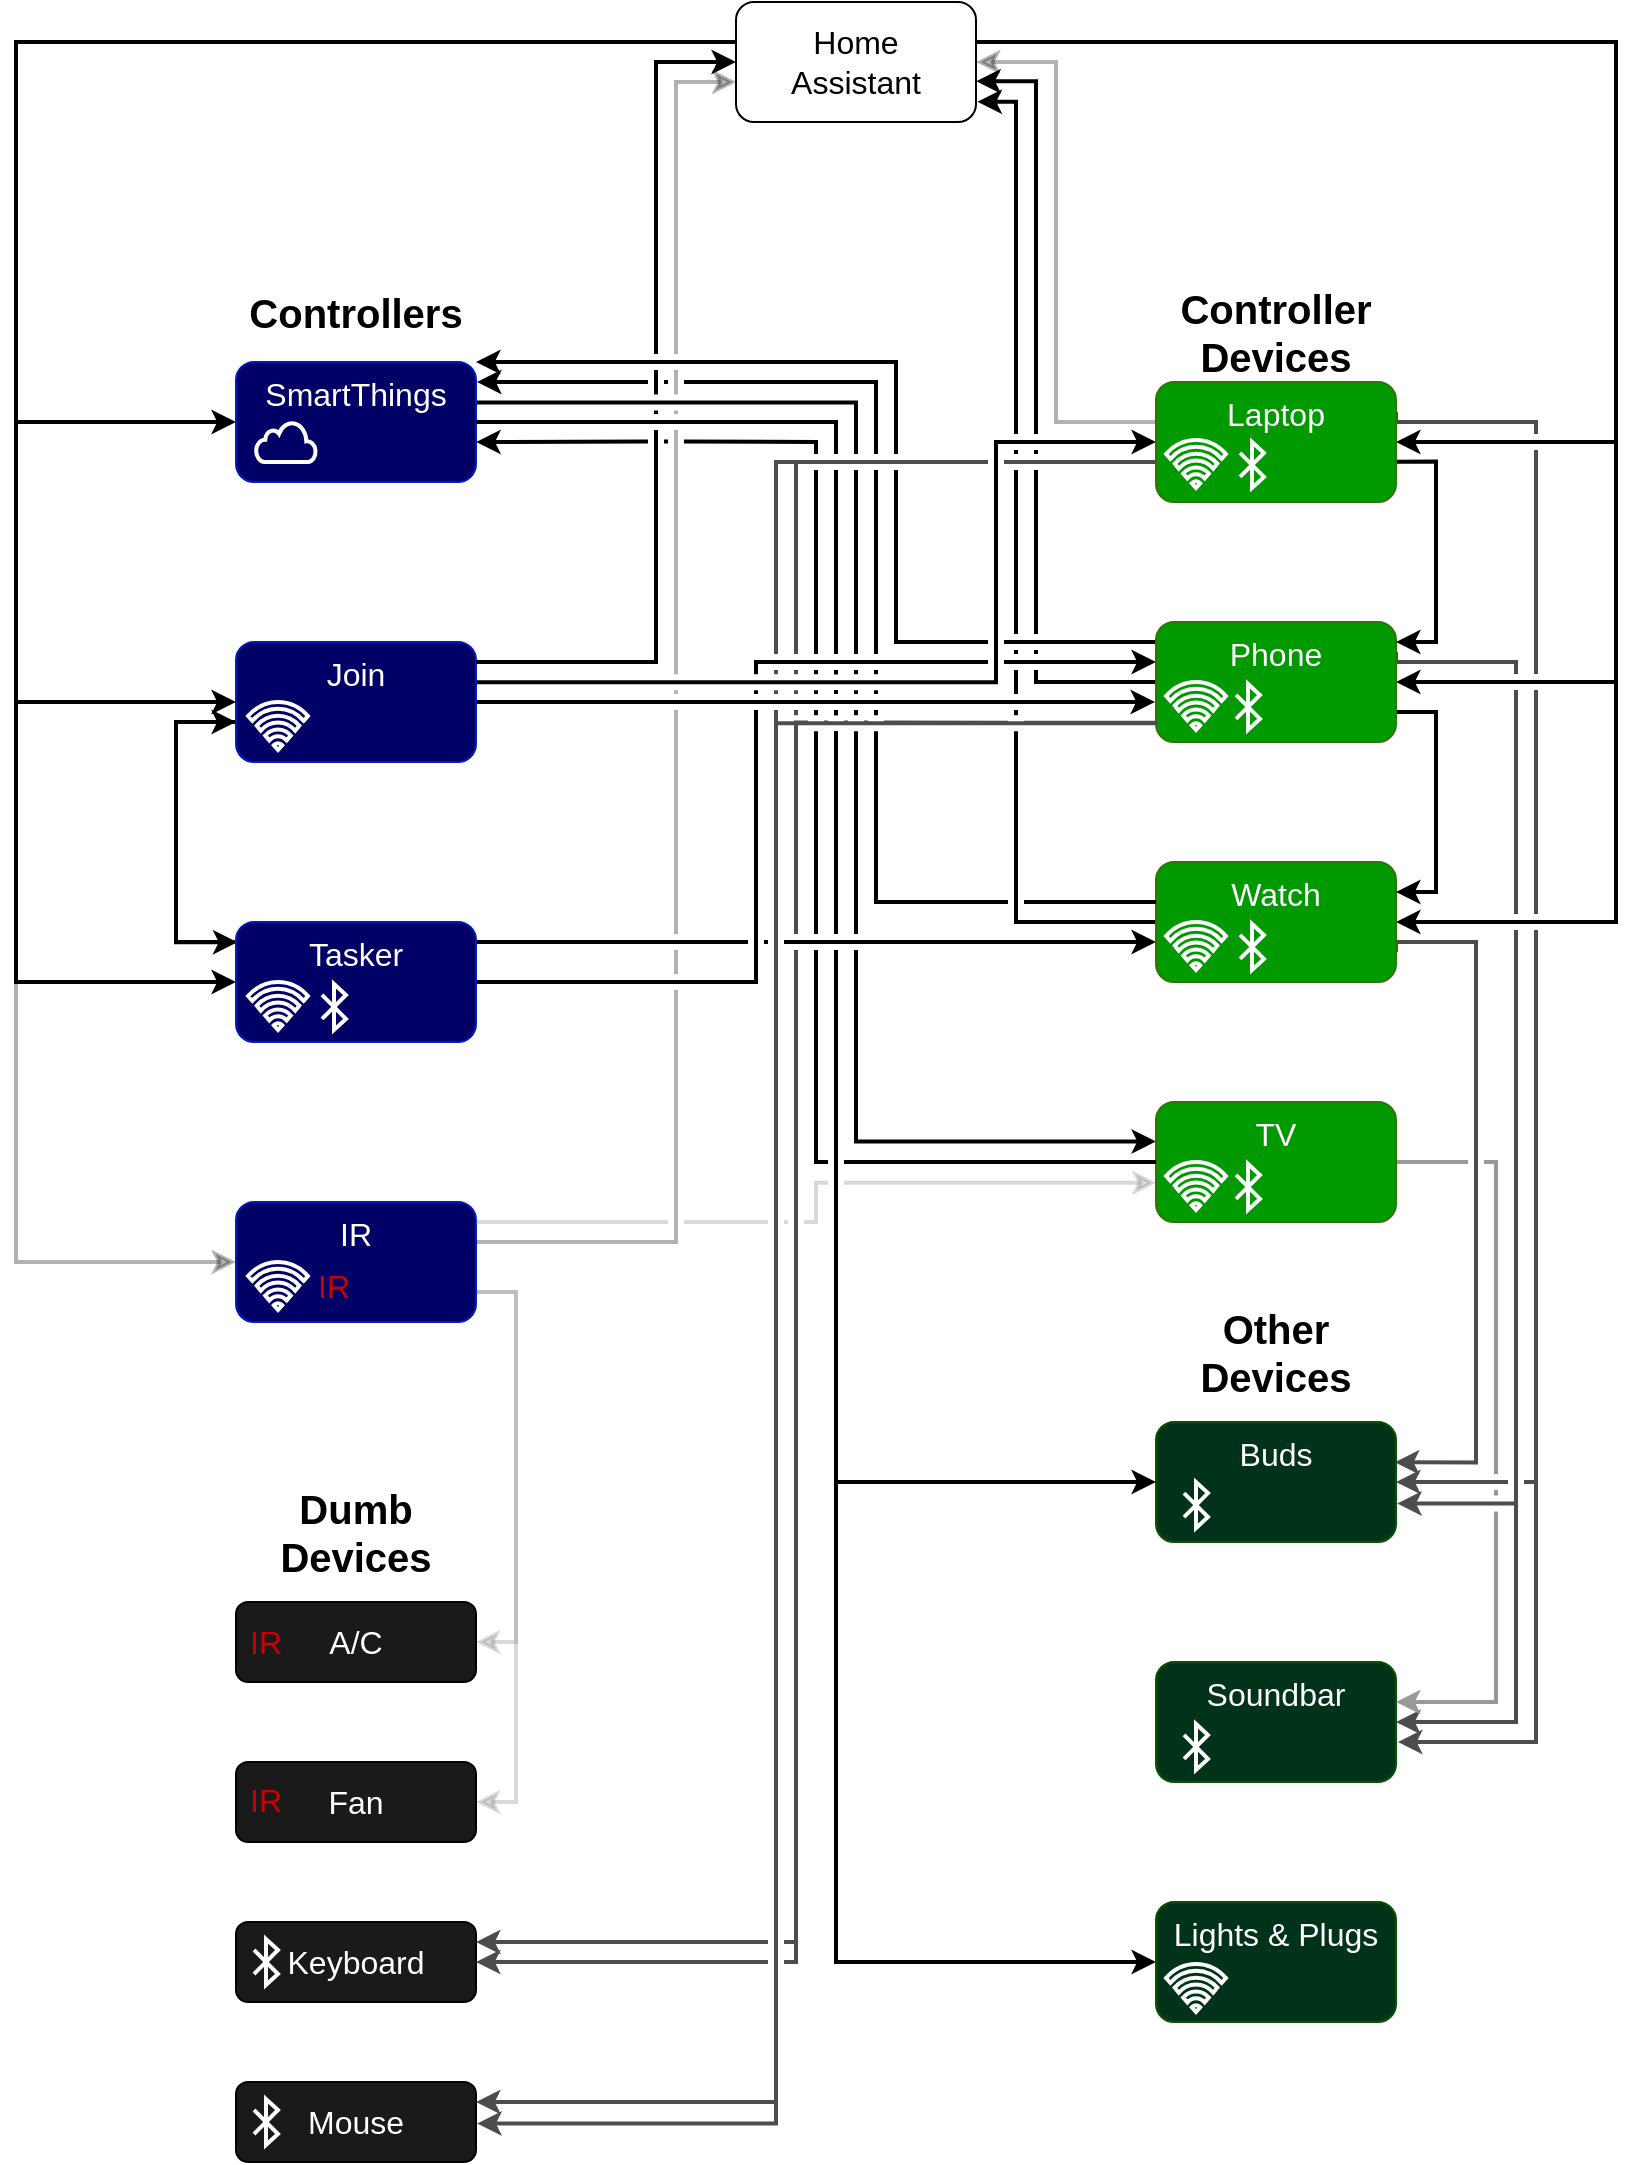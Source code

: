 <mxfile version="21.5.0" type="github">
  <diagram name="Page-1" id="fEGx-Ri0PqNCiq2WfJy5">
    <mxGraphModel dx="1994" dy="1071" grid="1" gridSize="10" guides="1" tooltips="1" connect="1" arrows="1" fold="1" page="1" pageScale="1" pageWidth="850" pageHeight="1100" math="0" shadow="0">
      <root>
        <mxCell id="0" />
        <mxCell id="1" parent="0" />
        <mxCell id="RfhdUQPL6JpXIDnolCRE-54" style="edgeStyle=orthogonalEdgeStyle;shape=connector;rounded=0;jumpStyle=gap;orthogonalLoop=1;jettySize=auto;html=1;exitX=0.007;exitY=0.844;exitDx=0;exitDy=0;entryX=1;entryY=0.25;entryDx=0;entryDy=0;labelBackgroundColor=default;fontFamily=Helvetica;fontSize=11;fontColor=default;endArrow=classic;jumpSize=10;exitPerimeter=0;strokeWidth=2;strokeColor=#4D4D4D;" parent="1" source="KWsWyQxtymJVeOGBYL6s-16" target="RfhdUQPL6JpXIDnolCRE-38" edge="1">
          <mxGeometry relative="1" as="geometry">
            <mxPoint x="610" y="360" as="sourcePoint" />
            <mxPoint x="270" y="1060" as="targetPoint" />
            <Array as="points">
              <mxPoint x="410" y="371" />
              <mxPoint x="410" y="1060" />
            </Array>
          </mxGeometry>
        </mxCell>
        <mxCell id="RfhdUQPL6JpXIDnolCRE-24" style="edgeStyle=orthogonalEdgeStyle;rounded=0;orthogonalLoop=1;jettySize=auto;html=1;entryX=-0.004;entryY=0.666;entryDx=0;entryDy=0;jumpStyle=gap;fillColor=#1ba1e2;strokeColor=#000000;entryPerimeter=0;strokeWidth=2;" parent="1" source="KWsWyQxtymJVeOGBYL6s-7" target="KWsWyQxtymJVeOGBYL6s-16" edge="1">
          <mxGeometry relative="1" as="geometry">
            <Array as="points" />
          </mxGeometry>
        </mxCell>
        <mxCell id="RfhdUQPL6JpXIDnolCRE-19" style="edgeStyle=orthogonalEdgeStyle;rounded=0;orthogonalLoop=1;jettySize=auto;html=1;entryX=0;entryY=0.5;entryDx=0;entryDy=0;jumpStyle=gap;exitX=1;exitY=0.335;exitDx=0;exitDy=0;exitPerimeter=0;fillColor=#1ba1e2;strokeColor=#000000;strokeWidth=2;" parent="1" source="KWsWyQxtymJVeOGBYL6s-7" target="KWsWyQxtymJVeOGBYL6s-17" edge="1">
          <mxGeometry relative="1" as="geometry">
            <mxPoint x="260" y="370" as="sourcePoint" />
            <mxPoint x="600.0" y="260" as="targetPoint" />
            <Array as="points">
              <mxPoint x="520" y="350" />
              <mxPoint x="520" y="230" />
            </Array>
          </mxGeometry>
        </mxCell>
        <mxCell id="RfhdUQPL6JpXIDnolCRE-28" style="edgeStyle=orthogonalEdgeStyle;shape=connector;rounded=0;jumpStyle=gap;orthogonalLoop=1;jettySize=auto;html=1;labelBackgroundColor=default;fontFamily=Helvetica;fontSize=11;fontColor=default;endArrow=classic;strokeWidth=2;fillColor=#1ba1e2;strokeColor=#000000;" parent="1" source="KWsWyQxtymJVeOGBYL6s-12" target="KWsWyQxtymJVeOGBYL6s-16" edge="1">
          <mxGeometry relative="1" as="geometry">
            <Array as="points">
              <mxPoint x="400" y="500" />
              <mxPoint x="400" y="340" />
            </Array>
          </mxGeometry>
        </mxCell>
        <mxCell id="RfhdUQPL6JpXIDnolCRE-51" style="edgeStyle=orthogonalEdgeStyle;shape=connector;rounded=0;jumpStyle=gap;orthogonalLoop=1;jettySize=auto;html=1;exitX=0.005;exitY=0.667;exitDx=0;exitDy=0;labelBackgroundColor=default;fontFamily=Helvetica;fontSize=11;fontColor=default;endArrow=classic;entryX=1.005;entryY=0.519;entryDx=0;entryDy=0;entryPerimeter=0;strokeWidth=2;exitPerimeter=0;strokeColor=#4D4D4D;" parent="1" source="KWsWyQxtymJVeOGBYL6s-17" target="RfhdUQPL6JpXIDnolCRE-38" edge="1">
          <mxGeometry relative="1" as="geometry">
            <mxPoint x="260" y="1080" as="targetPoint" />
            <Array as="points">
              <mxPoint x="410" y="240" />
              <mxPoint x="410" y="1071" />
            </Array>
          </mxGeometry>
        </mxCell>
        <mxCell id="RfhdUQPL6JpXIDnolCRE-29" style="edgeStyle=orthogonalEdgeStyle;shape=connector;rounded=0;jumpStyle=gap;orthogonalLoop=1;jettySize=auto;html=1;labelBackgroundColor=default;strokeColor=#000000;fontFamily=Helvetica;fontSize=11;fontColor=default;endArrow=classic;fillColor=#1ba1e2;strokeWidth=2;" parent="1" source="KWsWyQxtymJVeOGBYL6s-12" target="KWsWyQxtymJVeOGBYL6s-15" edge="1">
          <mxGeometry relative="1" as="geometry">
            <Array as="points">
              <mxPoint x="570" y="480" />
              <mxPoint x="570" y="480" />
            </Array>
          </mxGeometry>
        </mxCell>
        <mxCell id="RfhdUQPL6JpXIDnolCRE-45" style="edgeStyle=orthogonalEdgeStyle;shape=connector;rounded=0;jumpStyle=gap;orthogonalLoop=1;jettySize=auto;html=1;exitX=-0.001;exitY=0.166;exitDx=0;exitDy=0;entryX=1;entryY=0;entryDx=0;entryDy=0;labelBackgroundColor=default;strokeColor=#000000;fontFamily=Helvetica;fontSize=11;fontColor=default;endArrow=classic;fillColor=#1ba1e2;exitPerimeter=0;strokeWidth=2;" parent="1" source="KWsWyQxtymJVeOGBYL6s-16" target="KWsWyQxtymJVeOGBYL6s-9" edge="1">
          <mxGeometry relative="1" as="geometry">
            <Array as="points">
              <mxPoint x="470" y="330" />
              <mxPoint x="470" y="190" />
            </Array>
          </mxGeometry>
        </mxCell>
        <mxCell id="RfhdUQPL6JpXIDnolCRE-4" style="edgeStyle=orthogonalEdgeStyle;rounded=0;orthogonalLoop=1;jettySize=auto;html=1;entryX=0;entryY=0.329;entryDx=0;entryDy=0;jumpStyle=gap;exitX=1.002;exitY=0.338;exitDx=0;exitDy=0;exitPerimeter=0;fillColor=#1ba1e2;strokeColor=#000000;strokeWidth=2;entryPerimeter=0;" parent="1" source="KWsWyQxtymJVeOGBYL6s-9" target="KWsWyQxtymJVeOGBYL6s-19" edge="1">
          <mxGeometry relative="1" as="geometry">
            <mxPoint x="260.0" y="230" as="sourcePoint" />
            <mxPoint x="597.84" y="600.72" as="targetPoint" />
            <Array as="points">
              <mxPoint x="450" y="210" />
              <mxPoint x="450" y="580" />
            </Array>
          </mxGeometry>
        </mxCell>
        <mxCell id="RfhdUQPL6JpXIDnolCRE-15" style="edgeStyle=orthogonalEdgeStyle;rounded=0;orthogonalLoop=1;jettySize=auto;html=1;jumpStyle=gap;snapToPoint=0;arcSize=20;exitX=0.003;exitY=0.666;exitDx=0;exitDy=0;exitPerimeter=0;entryX=0.006;entryY=0.168;entryDx=0;entryDy=0;entryPerimeter=0;fillColor=#1ba1e2;strokeColor=#000000;strokeWidth=2;" parent="1" source="KWsWyQxtymJVeOGBYL6s-7" target="KWsWyQxtymJVeOGBYL6s-12" edge="1">
          <mxGeometry relative="1" as="geometry">
            <mxPoint x="260" y="370" as="sourcePoint" />
            <mxPoint x="140" y="481" as="targetPoint" />
            <Array as="points">
              <mxPoint x="110" y="370" />
              <mxPoint x="110" y="480" />
            </Array>
          </mxGeometry>
        </mxCell>
        <mxCell id="KWsWyQxtymJVeOGBYL6s-7" value="Join" style="rounded=1;whiteSpace=wrap;html=1;fontSize=16;fontStyle=0;fillColor=#000066;fontColor=#ffffff;strokeColor=#001DBC;verticalAlign=top;" parent="1" vertex="1">
          <mxGeometry x="140" y="330" width="120" height="60" as="geometry" />
        </mxCell>
        <mxCell id="RfhdUQPL6JpXIDnolCRE-8" style="edgeStyle=orthogonalEdgeStyle;rounded=0;orthogonalLoop=1;jettySize=auto;html=1;entryX=0;entryY=0.5;entryDx=0;entryDy=0;jumpStyle=gap;fillColor=#1ba1e2;strokeColor=#000000;strokeWidth=2;" parent="1" source="KWsWyQxtymJVeOGBYL6s-8" target="KWsWyQxtymJVeOGBYL6s-9" edge="1">
          <mxGeometry relative="1" as="geometry">
            <Array as="points">
              <mxPoint x="30" y="30" />
              <mxPoint x="30" y="220" />
            </Array>
          </mxGeometry>
        </mxCell>
        <mxCell id="RfhdUQPL6JpXIDnolCRE-9" style="edgeStyle=orthogonalEdgeStyle;rounded=0;orthogonalLoop=1;jettySize=auto;html=1;entryX=0;entryY=0.5;entryDx=0;entryDy=0;jumpStyle=gap;fillColor=#1ba1e2;strokeColor=#000000;strokeWidth=2;" parent="1" source="KWsWyQxtymJVeOGBYL6s-8" target="KWsWyQxtymJVeOGBYL6s-7" edge="1">
          <mxGeometry relative="1" as="geometry">
            <Array as="points">
              <mxPoint x="30" y="30" />
              <mxPoint x="30" y="360" />
            </Array>
          </mxGeometry>
        </mxCell>
        <mxCell id="RfhdUQPL6JpXIDnolCRE-11" style="edgeStyle=orthogonalEdgeStyle;rounded=0;orthogonalLoop=1;jettySize=auto;html=1;entryX=1;entryY=0.5;entryDx=0;entryDy=0;jumpStyle=gap;fillColor=#1ba1e2;strokeColor=#000000;strokeWidth=2;" parent="1" source="KWsWyQxtymJVeOGBYL6s-8" target="KWsWyQxtymJVeOGBYL6s-17" edge="1">
          <mxGeometry relative="1" as="geometry">
            <Array as="points">
              <mxPoint x="830" y="30" />
              <mxPoint x="830" y="230" />
            </Array>
          </mxGeometry>
        </mxCell>
        <mxCell id="RfhdUQPL6JpXIDnolCRE-12" style="edgeStyle=orthogonalEdgeStyle;rounded=0;orthogonalLoop=1;jettySize=auto;html=1;entryX=1;entryY=0.5;entryDx=0;entryDy=0;jumpStyle=gap;fillColor=#1ba1e2;strokeColor=#000000;strokeWidth=2;" parent="1" source="KWsWyQxtymJVeOGBYL6s-8" target="KWsWyQxtymJVeOGBYL6s-16" edge="1">
          <mxGeometry relative="1" as="geometry">
            <Array as="points">
              <mxPoint x="830" y="30" />
              <mxPoint x="830" y="350" />
            </Array>
          </mxGeometry>
        </mxCell>
        <mxCell id="RfhdUQPL6JpXIDnolCRE-13" style="edgeStyle=orthogonalEdgeStyle;rounded=0;orthogonalLoop=1;jettySize=auto;html=1;entryX=1;entryY=0.5;entryDx=0;entryDy=0;jumpStyle=gap;fillColor=#1ba1e2;strokeColor=#000000;strokeWidth=2;" parent="1" target="KWsWyQxtymJVeOGBYL6s-15" edge="1">
          <mxGeometry relative="1" as="geometry">
            <mxPoint x="470" y="30.043" as="sourcePoint" />
            <mxPoint x="740" y="380" as="targetPoint" />
            <Array as="points">
              <mxPoint x="830" y="30" />
              <mxPoint x="830" y="470" />
            </Array>
          </mxGeometry>
        </mxCell>
        <mxCell id="RfhdUQPL6JpXIDnolCRE-14" style="edgeStyle=orthogonalEdgeStyle;rounded=0;orthogonalLoop=1;jettySize=auto;html=1;entryX=0;entryY=0.5;entryDx=0;entryDy=0;jumpStyle=gap;fillColor=#1ba1e2;strokeColor=#000000;strokeWidth=2;" parent="1" source="KWsWyQxtymJVeOGBYL6s-8" target="KWsWyQxtymJVeOGBYL6s-12" edge="1">
          <mxGeometry relative="1" as="geometry">
            <Array as="points">
              <mxPoint x="30" y="30" />
              <mxPoint x="30" y="500" />
            </Array>
          </mxGeometry>
        </mxCell>
        <mxCell id="RfhdUQPL6JpXIDnolCRE-31" style="edgeStyle=orthogonalEdgeStyle;shape=connector;rounded=0;jumpStyle=gap;orthogonalLoop=1;jettySize=auto;html=1;entryX=0;entryY=0.5;entryDx=0;entryDy=0;labelBackgroundColor=default;strokeColor=#000000;fontFamily=Helvetica;fontSize=11;fontColor=default;endArrow=classic;opacity=30;fillColor=#1ba1e2;strokeWidth=2;" parent="1" source="KWsWyQxtymJVeOGBYL6s-8" target="KWsWyQxtymJVeOGBYL6s-11" edge="1">
          <mxGeometry relative="1" as="geometry">
            <Array as="points">
              <mxPoint x="30" y="30" />
              <mxPoint x="30" y="640" />
            </Array>
          </mxGeometry>
        </mxCell>
        <mxCell id="KWsWyQxtymJVeOGBYL6s-8" value="Home&lt;br&gt;Assistant" style="rounded=1;whiteSpace=wrap;html=1;fontSize=16;fontStyle=0;" parent="1" vertex="1">
          <mxGeometry x="390" y="10" width="120" height="60" as="geometry" />
        </mxCell>
        <mxCell id="RfhdUQPL6JpXIDnolCRE-3" style="edgeStyle=orthogonalEdgeStyle;rounded=0;orthogonalLoop=1;jettySize=auto;html=1;entryX=0;entryY=0.5;entryDx=0;entryDy=0;jumpStyle=gap;fillColor=#1ba1e2;strokeColor=#000000;strokeWidth=2;" parent="1" source="KWsWyQxtymJVeOGBYL6s-9" target="KWsWyQxtymJVeOGBYL6s-21" edge="1">
          <mxGeometry relative="1" as="geometry">
            <Array as="points">
              <mxPoint x="440" y="220" />
              <mxPoint x="440" y="990" />
            </Array>
          </mxGeometry>
        </mxCell>
        <mxCell id="KWsWyQxtymJVeOGBYL6s-9" value="SmartThings" style="rounded=1;whiteSpace=wrap;html=1;fontSize=16;fontStyle=0;fillColor=#000066;fontColor=#ffffff;strokeColor=#001DBC;verticalAlign=top;" parent="1" vertex="1">
          <mxGeometry x="140" y="190" width="120" height="60" as="geometry" />
        </mxCell>
        <mxCell id="RfhdUQPL6JpXIDnolCRE-41" style="edgeStyle=orthogonalEdgeStyle;shape=connector;rounded=0;jumpStyle=gap;orthogonalLoop=1;jettySize=auto;html=1;exitX=1;exitY=0.75;exitDx=0;exitDy=0;entryX=1;entryY=0.5;entryDx=0;entryDy=0;labelBackgroundColor=default;strokeColor=#808080;fontFamily=Helvetica;fontSize=11;fontColor=default;endArrow=classic;opacity=30;fillColor=#a20025;strokeWidth=2;" parent="1" source="KWsWyQxtymJVeOGBYL6s-11" target="RfhdUQPL6JpXIDnolCRE-34" edge="1">
          <mxGeometry relative="1" as="geometry" />
        </mxCell>
        <mxCell id="ssOdePFRnL7trXgACDa_-28" style="edgeStyle=orthogonalEdgeStyle;rounded=0;orthogonalLoop=1;jettySize=auto;html=1;exitX=1;exitY=0.75;exitDx=0;exitDy=0;entryX=1;entryY=0.5;entryDx=0;entryDy=0;fillColor=#a20025;strokeColor=#808080;opacity=30;strokeWidth=2;" edge="1" parent="1" source="KWsWyQxtymJVeOGBYL6s-11" target="RfhdUQPL6JpXIDnolCRE-35">
          <mxGeometry relative="1" as="geometry">
            <Array as="points">
              <mxPoint x="280" y="655" />
              <mxPoint x="280" y="910" />
            </Array>
          </mxGeometry>
        </mxCell>
        <mxCell id="KWsWyQxtymJVeOGBYL6s-11" value="IR" style="rounded=1;whiteSpace=wrap;html=1;fontSize=16;fontStyle=0;fillColor=#000066;fontColor=#ffffff;strokeColor=#001DBC;verticalAlign=top;" parent="1" vertex="1">
          <mxGeometry x="140" y="610" width="120" height="60" as="geometry" />
        </mxCell>
        <mxCell id="RfhdUQPL6JpXIDnolCRE-30" style="edgeStyle=orthogonalEdgeStyle;shape=connector;rounded=0;jumpStyle=gap;orthogonalLoop=1;jettySize=auto;html=1;labelBackgroundColor=default;strokeColor=#000000;fontFamily=Helvetica;fontSize=11;fontColor=default;endArrow=classic;exitX=-0.006;exitY=0.166;exitDx=0;exitDy=0;exitPerimeter=0;fillColor=#1ba1e2;strokeWidth=2;" parent="1" source="KWsWyQxtymJVeOGBYL6s-12" target="KWsWyQxtymJVeOGBYL6s-7" edge="1">
          <mxGeometry relative="1" as="geometry">
            <Array as="points">
              <mxPoint x="110" y="480" />
              <mxPoint x="110" y="370" />
            </Array>
          </mxGeometry>
        </mxCell>
        <mxCell id="KWsWyQxtymJVeOGBYL6s-12" value="Tasker" style="rounded=1;whiteSpace=wrap;html=1;fontSize=16;fontStyle=0;fillColor=#000066;fontColor=#ffffff;strokeColor=#001DBC;verticalAlign=top;" parent="1" vertex="1">
          <mxGeometry x="140" y="470" width="120" height="60" as="geometry" />
        </mxCell>
        <mxCell id="KWsWyQxtymJVeOGBYL6s-14" value="Controllers" style="text;html=1;strokeColor=none;fillColor=none;align=center;verticalAlign=middle;whiteSpace=wrap;rounded=0;fontStyle=1;fontSize=20;" parent="1" vertex="1">
          <mxGeometry x="170" y="150" width="60" height="30" as="geometry" />
        </mxCell>
        <mxCell id="RfhdUQPL6JpXIDnolCRE-20" style="edgeStyle=orthogonalEdgeStyle;rounded=0;orthogonalLoop=1;jettySize=auto;html=1;jumpStyle=gap;entryX=1.006;entryY=0.831;entryDx=0;entryDy=0;entryPerimeter=0;fillColor=#1ba1e2;strokeColor=#000000;strokeWidth=2;" parent="1" source="KWsWyQxtymJVeOGBYL6s-15" target="KWsWyQxtymJVeOGBYL6s-8" edge="1">
          <mxGeometry relative="1" as="geometry">
            <mxPoint x="520" y="60" as="targetPoint" />
            <Array as="points">
              <mxPoint x="530" y="470" />
              <mxPoint x="530" y="60" />
            </Array>
          </mxGeometry>
        </mxCell>
        <mxCell id="RfhdUQPL6JpXIDnolCRE-55" style="edgeStyle=orthogonalEdgeStyle;shape=connector;rounded=0;jumpStyle=gap;orthogonalLoop=1;jettySize=auto;html=1;exitX=1;exitY=0.75;exitDx=0;exitDy=0;labelBackgroundColor=default;fontFamily=Helvetica;fontSize=11;fontColor=default;endArrow=classic;entryX=0.995;entryY=0.336;entryDx=0;entryDy=0;entryPerimeter=0;strokeWidth=2;strokeColor=#4D4D4D;" parent="1" source="KWsWyQxtymJVeOGBYL6s-15" target="KWsWyQxtymJVeOGBYL6s-20" edge="1">
          <mxGeometry relative="1" as="geometry">
            <mxPoint x="730" y="730" as="targetPoint" />
            <Array as="points">
              <mxPoint x="720" y="480" />
              <mxPoint x="760" y="480" />
              <mxPoint x="760" y="740" />
            </Array>
          </mxGeometry>
        </mxCell>
        <mxCell id="KWsWyQxtymJVeOGBYL6s-15" value="Watch" style="rounded=1;whiteSpace=wrap;html=1;fontSize=16;fontStyle=0;fillColor=#009900;fontColor=#ffffff;strokeColor=#2D7600;align=center;verticalAlign=top;" parent="1" vertex="1">
          <mxGeometry x="600" y="440" width="120" height="60" as="geometry" />
        </mxCell>
        <mxCell id="RfhdUQPL6JpXIDnolCRE-22" style="edgeStyle=orthogonalEdgeStyle;rounded=0;orthogonalLoop=1;jettySize=auto;html=1;entryX=1.001;entryY=0.66;entryDx=0;entryDy=0;entryPerimeter=0;jumpStyle=gap;fillColor=#1ba1e2;strokeColor=#000000;strokeWidth=2;" parent="1" source="KWsWyQxtymJVeOGBYL6s-16" target="KWsWyQxtymJVeOGBYL6s-8" edge="1">
          <mxGeometry relative="1" as="geometry">
            <mxPoint x="420" y="80" as="targetPoint" />
            <Array as="points">
              <mxPoint x="540" y="350" />
              <mxPoint x="540" y="50" />
            </Array>
          </mxGeometry>
        </mxCell>
        <mxCell id="RfhdUQPL6JpXIDnolCRE-44" style="edgeStyle=orthogonalEdgeStyle;shape=connector;rounded=0;jumpStyle=gap;orthogonalLoop=1;jettySize=auto;html=1;exitX=1;exitY=0.75;exitDx=0;exitDy=0;entryX=1;entryY=0.25;entryDx=0;entryDy=0;labelBackgroundColor=default;strokeColor=#000000;fontFamily=Helvetica;fontSize=11;fontColor=default;endArrow=classic;fillColor=#1ba1e2;strokeWidth=2;" parent="1" source="KWsWyQxtymJVeOGBYL6s-16" target="KWsWyQxtymJVeOGBYL6s-15" edge="1">
          <mxGeometry relative="1" as="geometry" />
        </mxCell>
        <mxCell id="RfhdUQPL6JpXIDnolCRE-48" style="edgeStyle=orthogonalEdgeStyle;shape=connector;rounded=0;jumpStyle=gap;orthogonalLoop=1;jettySize=auto;html=1;exitX=1;exitY=0.25;exitDx=0;exitDy=0;entryX=1.005;entryY=0.679;entryDx=0;entryDy=0;labelBackgroundColor=default;fontFamily=Helvetica;fontSize=11;fontColor=default;endArrow=classic;entryPerimeter=0;strokeWidth=2;strokeColor=#4D4D4D;" parent="1" source="KWsWyQxtymJVeOGBYL6s-16" target="KWsWyQxtymJVeOGBYL6s-20" edge="1">
          <mxGeometry relative="1" as="geometry">
            <Array as="points">
              <mxPoint x="720" y="340" />
              <mxPoint x="780" y="340" />
              <mxPoint x="780" y="761" />
            </Array>
          </mxGeometry>
        </mxCell>
        <mxCell id="RfhdUQPL6JpXIDnolCRE-49" style="edgeStyle=orthogonalEdgeStyle;shape=connector;rounded=0;jumpStyle=gap;orthogonalLoop=1;jettySize=auto;html=1;exitX=1;exitY=0.25;exitDx=0;exitDy=0;entryX=1;entryY=0.5;entryDx=0;entryDy=0;labelBackgroundColor=default;fontFamily=Helvetica;fontSize=11;fontColor=default;endArrow=classic;strokeWidth=2;strokeColor=#4D4D4D;" parent="1" source="KWsWyQxtymJVeOGBYL6s-16" target="KWsWyQxtymJVeOGBYL6s-18" edge="1">
          <mxGeometry relative="1" as="geometry">
            <Array as="points">
              <mxPoint x="780" y="340" />
              <mxPoint x="780" y="870" />
            </Array>
          </mxGeometry>
        </mxCell>
        <mxCell id="KWsWyQxtymJVeOGBYL6s-16" value="Phone" style="rounded=1;whiteSpace=wrap;html=1;fontSize=16;fontStyle=0;fillColor=#009900;fontColor=#ffffff;strokeColor=#2D7600;verticalAlign=top;" parent="1" vertex="1">
          <mxGeometry x="600" y="320" width="120" height="60" as="geometry" />
        </mxCell>
        <mxCell id="RfhdUQPL6JpXIDnolCRE-21" style="edgeStyle=orthogonalEdgeStyle;rounded=0;orthogonalLoop=1;jettySize=auto;html=1;entryX=1;entryY=0.5;entryDx=0;entryDy=0;jumpStyle=gap;opacity=30;fillColor=#1ba1e2;strokeColor=#000000;strokeWidth=2;" parent="1" source="KWsWyQxtymJVeOGBYL6s-17" target="KWsWyQxtymJVeOGBYL6s-8" edge="1">
          <mxGeometry relative="1" as="geometry">
            <Array as="points">
              <mxPoint x="550" y="220" />
              <mxPoint x="550" y="40" />
            </Array>
          </mxGeometry>
        </mxCell>
        <mxCell id="RfhdUQPL6JpXIDnolCRE-43" style="edgeStyle=orthogonalEdgeStyle;shape=connector;rounded=0;jumpStyle=gap;orthogonalLoop=1;jettySize=auto;html=1;exitX=1.002;exitY=0.664;exitDx=0;exitDy=0;labelBackgroundColor=default;strokeColor=#000000;fontFamily=Helvetica;fontSize=11;fontColor=default;endArrow=classic;fillColor=#1ba1e2;strokeWidth=2;exitPerimeter=0;" parent="1" source="KWsWyQxtymJVeOGBYL6s-17" edge="1">
          <mxGeometry relative="1" as="geometry">
            <mxPoint x="720" y="330" as="targetPoint" />
            <Array as="points">
              <mxPoint x="740" y="240" />
              <mxPoint x="740" y="330" />
            </Array>
          </mxGeometry>
        </mxCell>
        <mxCell id="RfhdUQPL6JpXIDnolCRE-46" style="edgeStyle=orthogonalEdgeStyle;shape=connector;rounded=0;jumpStyle=gap;orthogonalLoop=1;jettySize=auto;html=1;exitX=1;exitY=0.25;exitDx=0;exitDy=0;entryX=1;entryY=0.5;entryDx=0;entryDy=0;labelBackgroundColor=default;fontFamily=Helvetica;fontSize=11;fontColor=default;endArrow=classic;strokeWidth=2;strokeColor=#4D4D4D;" parent="1" source="KWsWyQxtymJVeOGBYL6s-17" target="KWsWyQxtymJVeOGBYL6s-20" edge="1">
          <mxGeometry relative="1" as="geometry">
            <Array as="points">
              <mxPoint x="790" y="220" />
              <mxPoint x="790" y="750" />
            </Array>
          </mxGeometry>
        </mxCell>
        <mxCell id="RfhdUQPL6JpXIDnolCRE-47" style="edgeStyle=orthogonalEdgeStyle;shape=connector;rounded=0;jumpStyle=gap;orthogonalLoop=1;jettySize=auto;html=1;exitX=1;exitY=0.25;exitDx=0;exitDy=0;entryX=1.008;entryY=0.666;entryDx=0;entryDy=0;labelBackgroundColor=default;fontFamily=Helvetica;fontSize=11;fontColor=default;endArrow=classic;entryPerimeter=0;strokeWidth=2;strokeColor=#4D4D4D;" parent="1" source="KWsWyQxtymJVeOGBYL6s-17" target="KWsWyQxtymJVeOGBYL6s-18" edge="1">
          <mxGeometry relative="1" as="geometry">
            <Array as="points">
              <mxPoint x="720" y="220" />
              <mxPoint x="790" y="220" />
              <mxPoint x="790" y="880" />
            </Array>
          </mxGeometry>
        </mxCell>
        <mxCell id="KWsWyQxtymJVeOGBYL6s-17" value="Laptop&lt;br&gt;" style="rounded=1;whiteSpace=wrap;html=1;fontSize=16;fontStyle=0;fillColor=#009900;fontColor=#ffffff;strokeColor=#2D7600;verticalAlign=top;" parent="1" vertex="1">
          <mxGeometry x="600" y="200" width="120" height="60" as="geometry" />
        </mxCell>
        <mxCell id="KWsWyQxtymJVeOGBYL6s-18" value="Soundbar" style="rounded=1;whiteSpace=wrap;html=1;fontSize=16;fontStyle=0;fillColor=#00331A;fontColor=#ffffff;strokeColor=#005700;verticalAlign=top;" parent="1" vertex="1">
          <mxGeometry x="600" y="840" width="120" height="60" as="geometry" />
        </mxCell>
        <mxCell id="RfhdUQPL6JpXIDnolCRE-56" style="edgeStyle=orthogonalEdgeStyle;shape=connector;rounded=0;jumpStyle=gap;orthogonalLoop=1;jettySize=auto;html=1;exitX=1;exitY=0.5;exitDx=0;exitDy=0;labelBackgroundColor=default;strokeColor=#999999;fontFamily=Helvetica;fontSize=11;fontColor=default;endArrow=classic;fillColor=#fa6800;strokeWidth=2;" parent="1" source="KWsWyQxtymJVeOGBYL6s-19" edge="1">
          <mxGeometry relative="1" as="geometry">
            <Array as="points">
              <mxPoint x="770" y="590" />
              <mxPoint x="770" y="860" />
              <mxPoint x="720" y="860" />
            </Array>
            <mxPoint x="720" y="860" as="targetPoint" />
          </mxGeometry>
        </mxCell>
        <mxCell id="KWsWyQxtymJVeOGBYL6s-19" value="TV" style="rounded=1;whiteSpace=wrap;html=1;fontSize=16;fontStyle=0;fillColor=#009900;fontColor=#ffffff;strokeColor=#2D7600;verticalAlign=top;" parent="1" vertex="1">
          <mxGeometry x="600" y="560" width="120" height="60" as="geometry" />
        </mxCell>
        <mxCell id="KWsWyQxtymJVeOGBYL6s-20" value="Buds" style="rounded=1;whiteSpace=wrap;html=1;fontSize=16;fontStyle=0;fillColor=#00331A;fontColor=#ffffff;strokeColor=#005700;verticalAlign=top;" parent="1" vertex="1">
          <mxGeometry x="600" y="720" width="120" height="60" as="geometry" />
        </mxCell>
        <mxCell id="KWsWyQxtymJVeOGBYL6s-21" value="Lights &amp;amp; Plugs" style="rounded=1;whiteSpace=wrap;html=1;fontSize=16;fontStyle=0;fillColor=#00331A;fontColor=#ffffff;strokeColor=#005700;verticalAlign=top;" parent="1" vertex="1">
          <mxGeometry x="600" y="960" width="120" height="60" as="geometry" />
        </mxCell>
        <mxCell id="KWsWyQxtymJVeOGBYL6s-22" value="Controller Devices" style="text;html=1;strokeColor=none;fillColor=none;align=center;verticalAlign=middle;whiteSpace=wrap;rounded=0;fontStyle=1;fontSize=20;" parent="1" vertex="1">
          <mxGeometry x="630" y="160" width="60" height="30" as="geometry" />
        </mxCell>
        <mxCell id="KWsWyQxtymJVeOGBYL6s-26" value="Keyboard" style="rounded=1;whiteSpace=wrap;html=1;fontSize=16;fontStyle=0;fillColor=#1A1A1A;fontColor=#FFFFFF;" parent="1" vertex="1">
          <mxGeometry x="140" y="970" width="120" height="40" as="geometry" />
        </mxCell>
        <mxCell id="RfhdUQPL6JpXIDnolCRE-5" value="Other Devices" style="text;html=1;strokeColor=none;fillColor=none;align=center;verticalAlign=middle;whiteSpace=wrap;rounded=0;fontStyle=1;fontSize=20;" parent="1" vertex="1">
          <mxGeometry x="630" y="670" width="60" height="30" as="geometry" />
        </mxCell>
        <mxCell id="RfhdUQPL6JpXIDnolCRE-34" value="A/C" style="rounded=1;whiteSpace=wrap;html=1;fontSize=16;fontStyle=0;fillColor=#1A1A1A;fontColor=#FFFFFF;" parent="1" vertex="1">
          <mxGeometry x="140" y="810" width="120" height="40" as="geometry" />
        </mxCell>
        <mxCell id="RfhdUQPL6JpXIDnolCRE-35" value="Fan" style="rounded=1;whiteSpace=wrap;html=1;fontSize=16;fontStyle=0;fillColor=#1A1A1A;fontColor=#FFFFFF;" parent="1" vertex="1">
          <mxGeometry x="140" y="890" width="120" height="40" as="geometry" />
        </mxCell>
        <mxCell id="RfhdUQPL6JpXIDnolCRE-36" value="Dumb&lt;br&gt;Devices" style="text;html=1;strokeColor=none;fillColor=none;align=center;verticalAlign=middle;whiteSpace=wrap;rounded=0;fontStyle=1;fontSize=20;" parent="1" vertex="1">
          <mxGeometry x="170" y="760" width="60" height="30" as="geometry" />
        </mxCell>
        <mxCell id="RfhdUQPL6JpXIDnolCRE-38" value="Mouse" style="rounded=1;whiteSpace=wrap;html=1;fontSize=16;fontStyle=0;fillColor=#1A1A1A;fontColor=#FFFFFF;" parent="1" vertex="1">
          <mxGeometry x="140" y="1050" width="120" height="40" as="geometry" />
        </mxCell>
        <mxCell id="RfhdUQPL6JpXIDnolCRE-18" style="edgeStyle=orthogonalEdgeStyle;rounded=0;orthogonalLoop=1;jettySize=auto;html=1;jumpStyle=gap;entryX=0.002;entryY=0.667;entryDx=0;entryDy=0;entryPerimeter=0;opacity=30;fillColor=#1ba1e2;strokeColor=#000000;strokeWidth=2;" parent="1" target="KWsWyQxtymJVeOGBYL6s-8" edge="1">
          <mxGeometry relative="1" as="geometry">
            <mxPoint x="260" y="630" as="sourcePoint" />
            <mxPoint x="380" y="50" as="targetPoint" />
            <Array as="points">
              <mxPoint x="260" y="630" />
              <mxPoint x="360" y="630" />
              <mxPoint x="360" y="50" />
            </Array>
          </mxGeometry>
        </mxCell>
        <mxCell id="RfhdUQPL6JpXIDnolCRE-17" style="edgeStyle=orthogonalEdgeStyle;rounded=0;orthogonalLoop=1;jettySize=auto;html=1;entryX=0;entryY=0.5;entryDx=0;entryDy=0;jumpStyle=gap;fillColor=#1ba1e2;strokeColor=#000000;strokeWidth=2;" parent="1" target="KWsWyQxtymJVeOGBYL6s-8" edge="1">
          <mxGeometry relative="1" as="geometry">
            <Array as="points">
              <mxPoint x="260" y="340" />
              <mxPoint x="350" y="340" />
              <mxPoint x="350" y="40" />
            </Array>
            <mxPoint x="260" y="340" as="sourcePoint" />
          </mxGeometry>
        </mxCell>
        <mxCell id="RfhdUQPL6JpXIDnolCRE-26" style="edgeStyle=orthogonalEdgeStyle;shape=connector;rounded=0;jumpStyle=gap;orthogonalLoop=1;jettySize=auto;html=1;entryX=0;entryY=0.5;entryDx=0;entryDy=0;labelBackgroundColor=default;strokeColor=#000000;fontFamily=Helvetica;fontSize=11;fontColor=default;endArrow=classic;fillColor=#1ba1e2;strokeWidth=2;" parent="1" source="KWsWyQxtymJVeOGBYL6s-9" target="KWsWyQxtymJVeOGBYL6s-20" edge="1">
          <mxGeometry relative="1" as="geometry">
            <Array as="points">
              <mxPoint x="440" y="220" />
              <mxPoint x="440" y="750" />
            </Array>
          </mxGeometry>
        </mxCell>
        <mxCell id="RfhdUQPL6JpXIDnolCRE-23" style="edgeStyle=orthogonalEdgeStyle;rounded=0;orthogonalLoop=1;jettySize=auto;html=1;jumpStyle=gap;entryX=1.004;entryY=0.166;entryDx=0;entryDy=0;entryPerimeter=0;fillColor=#1ba1e2;strokeColor=#000000;strokeWidth=2;" parent="1" target="KWsWyQxtymJVeOGBYL6s-9" edge="1">
          <mxGeometry relative="1" as="geometry">
            <mxPoint x="600" y="460" as="sourcePoint" />
            <mxPoint x="270.073" y="200" as="targetPoint" />
            <Array as="points">
              <mxPoint x="460" y="460" />
              <mxPoint x="460" y="200" />
            </Array>
          </mxGeometry>
        </mxCell>
        <mxCell id="RfhdUQPL6JpXIDnolCRE-25" style="edgeStyle=orthogonalEdgeStyle;rounded=0;orthogonalLoop=1;jettySize=auto;html=1;entryX=1.001;entryY=0.658;entryDx=0;entryDy=0;jumpStyle=gap;entryPerimeter=0;fillColor=#1ba1e2;strokeColor=#000000;strokeWidth=2;" parent="1" source="KWsWyQxtymJVeOGBYL6s-19" target="KWsWyQxtymJVeOGBYL6s-9" edge="1">
          <mxGeometry relative="1" as="geometry">
            <Array as="points">
              <mxPoint x="430" y="590" />
              <mxPoint x="430" y="230" />
              <mxPoint x="260" y="230" />
            </Array>
          </mxGeometry>
        </mxCell>
        <mxCell id="RfhdUQPL6JpXIDnolCRE-52" style="edgeStyle=orthogonalEdgeStyle;shape=connector;rounded=0;jumpStyle=gap;orthogonalLoop=1;jettySize=auto;html=1;exitX=1;exitY=0.75;exitDx=0;exitDy=0;entryX=1;entryY=0.75;entryDx=0;entryDy=0;labelBackgroundColor=default;strokeColor=#000000;fontFamily=Helvetica;fontSize=11;fontColor=default;endArrow=classic;fillColor=#1ba1e2;strokeWidth=2;" parent="1" source="RfhdUQPL6JpXIDnolCRE-38" target="RfhdUQPL6JpXIDnolCRE-38" edge="1">
          <mxGeometry relative="1" as="geometry" />
        </mxCell>
        <mxCell id="RfhdUQPL6JpXIDnolCRE-50" style="edgeStyle=orthogonalEdgeStyle;shape=connector;rounded=0;jumpStyle=gap;orthogonalLoop=1;jettySize=auto;html=1;entryX=1;entryY=0.5;entryDx=0;entryDy=0;labelBackgroundColor=default;fontFamily=Helvetica;fontSize=11;fontColor=default;endArrow=classic;strokeWidth=2;strokeColor=#4D4D4D;" parent="1" target="KWsWyQxtymJVeOGBYL6s-26" edge="1">
          <mxGeometry relative="1" as="geometry">
            <mxPoint x="600" y="240" as="sourcePoint" />
            <Array as="points">
              <mxPoint x="420" y="240" />
              <mxPoint x="420" y="990" />
            </Array>
          </mxGeometry>
        </mxCell>
        <mxCell id="RfhdUQPL6JpXIDnolCRE-32" style="edgeStyle=orthogonalEdgeStyle;shape=connector;rounded=0;jumpStyle=gap;orthogonalLoop=1;jettySize=auto;html=1;entryX=0.002;entryY=0.673;entryDx=0;entryDy=0;labelBackgroundColor=default;strokeColor=#808080;fontFamily=Helvetica;fontSize=11;fontColor=default;endArrow=classic;opacity=30;fillColor=#a20025;strokeWidth=2;entryPerimeter=0;" parent="1" source="KWsWyQxtymJVeOGBYL6s-11" target="KWsWyQxtymJVeOGBYL6s-19" edge="1">
          <mxGeometry relative="1" as="geometry">
            <Array as="points">
              <mxPoint x="430" y="620" />
              <mxPoint x="430" y="600" />
            </Array>
          </mxGeometry>
        </mxCell>
        <mxCell id="ssOdePFRnL7trXgACDa_-2" value="" style="html=1;verticalLabelPosition=bottom;align=center;labelBackgroundColor=#ffffff;verticalAlign=top;strokeWidth=2;strokeColor=#FFFFFF;shadow=0;dashed=0;shape=mxgraph.ios7.icons.wifi;pointerEvents=1;aspect=fixed;fillColor=none;" vertex="1" parent="1">
          <mxGeometry x="605" y="229" width="30" height="24" as="geometry" />
        </mxCell>
        <mxCell id="ssOdePFRnL7trXgACDa_-5" value="" style="html=1;verticalLabelPosition=bottom;align=center;labelBackgroundColor=#ffffff;verticalAlign=top;strokeWidth=2;strokeColor=#FFFFFF;shadow=0;dashed=0;shape=mxgraph.ios7.icons.wifi;pointerEvents=1;aspect=fixed;fillColor=none;" vertex="1" parent="1">
          <mxGeometry x="605" y="350" width="30" height="24" as="geometry" />
        </mxCell>
        <mxCell id="ssOdePFRnL7trXgACDa_-6" value="" style="html=1;verticalLabelPosition=bottom;align=center;labelBackgroundColor=#ffffff;verticalAlign=top;strokeWidth=2;strokeColor=#FFFFFF;shadow=0;dashed=0;shape=mxgraph.ios7.icons.wifi;pointerEvents=1;aspect=fixed;fillColor=none;" vertex="1" parent="1">
          <mxGeometry x="605" y="470" width="30" height="24" as="geometry" />
        </mxCell>
        <mxCell id="ssOdePFRnL7trXgACDa_-7" value="" style="html=1;verticalLabelPosition=bottom;align=center;labelBackgroundColor=#ffffff;verticalAlign=top;strokeWidth=2;strokeColor=#FFFFFF;shadow=0;dashed=0;shape=mxgraph.ios7.icons.wifi;pointerEvents=1;aspect=fixed;fillColor=none;" vertex="1" parent="1">
          <mxGeometry x="605" y="590" width="30" height="24" as="geometry" />
        </mxCell>
        <mxCell id="ssOdePFRnL7trXgACDa_-9" value="" style="html=1;verticalLabelPosition=bottom;align=center;labelBackgroundColor=#ffffff;verticalAlign=top;strokeWidth=2;strokeColor=#FFFFFF;shadow=0;dashed=0;shape=mxgraph.ios7.icons.bluetooth;pointerEvents=1;aspect=fixed;" vertex="1" parent="1">
          <mxGeometry x="642" y="229.96" width="12" height="23.04" as="geometry" />
        </mxCell>
        <mxCell id="ssOdePFRnL7trXgACDa_-10" value="" style="html=1;verticalLabelPosition=bottom;align=center;labelBackgroundColor=#ffffff;verticalAlign=top;strokeWidth=2;strokeColor=#FFFFFF;shadow=0;dashed=0;shape=mxgraph.ios7.icons.bluetooth;pointerEvents=1;aspect=fixed;fillColor=none;" vertex="1" parent="1">
          <mxGeometry x="640" y="590.96" width="12" height="23.04" as="geometry" />
        </mxCell>
        <mxCell id="ssOdePFRnL7trXgACDa_-11" value="" style="html=1;verticalLabelPosition=bottom;align=center;labelBackgroundColor=#ffffff;verticalAlign=top;strokeWidth=2;strokeColor=#FFFFFF;shadow=0;dashed=0;shape=mxgraph.ios7.icons.bluetooth;pointerEvents=1;aspect=fixed;fillColor=none;" vertex="1" parent="1">
          <mxGeometry x="642" y="470.96" width="12" height="23.04" as="geometry" />
        </mxCell>
        <mxCell id="ssOdePFRnL7trXgACDa_-12" value="" style="html=1;verticalLabelPosition=bottom;align=center;labelBackgroundColor=#ffffff;verticalAlign=top;strokeWidth=2;strokeColor=#FFFFFF;shadow=0;dashed=0;shape=mxgraph.ios7.icons.bluetooth;pointerEvents=1;aspect=fixed;fillColor=none;" vertex="1" parent="1">
          <mxGeometry x="640" y="350.96" width="12" height="23.04" as="geometry" />
        </mxCell>
        <mxCell id="ssOdePFRnL7trXgACDa_-13" value="" style="html=1;verticalLabelPosition=bottom;align=center;labelBackgroundColor=#ffffff;verticalAlign=top;strokeWidth=2;strokeColor=#FFFFFF;shadow=0;dashed=0;shape=mxgraph.ios7.icons.bluetooth;pointerEvents=1;aspect=fixed;fillColor=none;" vertex="1" parent="1">
          <mxGeometry x="614" y="870.96" width="12" height="23.04" as="geometry" />
        </mxCell>
        <mxCell id="ssOdePFRnL7trXgACDa_-14" value="" style="html=1;verticalLabelPosition=bottom;align=center;labelBackgroundColor=#ffffff;verticalAlign=top;strokeWidth=2;strokeColor=#FFFFFF;shadow=0;dashed=0;shape=mxgraph.ios7.icons.bluetooth;pointerEvents=1;aspect=fixed;fillColor=none;" vertex="1" parent="1">
          <mxGeometry x="614" y="750" width="12" height="23.04" as="geometry" />
        </mxCell>
        <mxCell id="ssOdePFRnL7trXgACDa_-15" value="" style="html=1;verticalLabelPosition=bottom;align=center;labelBackgroundColor=#ffffff;verticalAlign=top;strokeWidth=2;strokeColor=#FFFFFF;shadow=0;dashed=0;shape=mxgraph.ios7.icons.bluetooth;pointerEvents=1;aspect=fixed;fillColor=none;" vertex="1" parent="1">
          <mxGeometry x="149" y="978.48" width="12" height="23.04" as="geometry" />
        </mxCell>
        <mxCell id="ssOdePFRnL7trXgACDa_-17" value="" style="html=1;verticalLabelPosition=bottom;align=center;labelBackgroundColor=#ffffff;verticalAlign=top;strokeWidth=2;strokeColor=#FFFFFF;shadow=0;dashed=0;shape=mxgraph.ios7.icons.bluetooth;pointerEvents=1;aspect=fixed;fillColor=none;" vertex="1" parent="1">
          <mxGeometry x="149" y="1058.48" width="12" height="23.04" as="geometry" />
        </mxCell>
        <mxCell id="ssOdePFRnL7trXgACDa_-19" value="IR" style="text;html=1;strokeColor=none;fillColor=none;align=center;verticalAlign=middle;whiteSpace=wrap;rounded=0;fontSize=16;fontColor=#CC0000;" vertex="1" parent="1">
          <mxGeometry x="146" y="815" width="18" height="30" as="geometry" />
        </mxCell>
        <mxCell id="ssOdePFRnL7trXgACDa_-20" value="IR" style="text;html=1;strokeColor=none;fillColor=none;align=center;verticalAlign=middle;whiteSpace=wrap;rounded=0;fontSize=16;fontColor=#CC0000;" vertex="1" parent="1">
          <mxGeometry x="146" y="894" width="18" height="30" as="geometry" />
        </mxCell>
        <mxCell id="ssOdePFRnL7trXgACDa_-21" value="IR" style="text;html=1;strokeColor=none;fillColor=none;align=center;verticalAlign=middle;whiteSpace=wrap;rounded=0;fontSize=16;fontColor=#CC0000;" vertex="1" parent="1">
          <mxGeometry x="180" y="637" width="18" height="30" as="geometry" />
        </mxCell>
        <mxCell id="ssOdePFRnL7trXgACDa_-22" value="" style="html=1;verticalLabelPosition=bottom;align=center;labelBackgroundColor=#ffffff;verticalAlign=top;strokeWidth=2;strokeColor=#FFFFFF;shadow=0;dashed=0;shape=mxgraph.ios7.icons.cloud;fillColor=none;" vertex="1" parent="1">
          <mxGeometry x="150" y="220" width="30" height="20" as="geometry" />
        </mxCell>
        <mxCell id="ssOdePFRnL7trXgACDa_-24" value="" style="html=1;verticalLabelPosition=bottom;align=center;labelBackgroundColor=#ffffff;verticalAlign=top;strokeWidth=2;strokeColor=#FFFFFF;shadow=0;dashed=0;shape=mxgraph.ios7.icons.wifi;pointerEvents=1;aspect=fixed;fillColor=none;" vertex="1" parent="1">
          <mxGeometry x="146" y="360" width="30" height="24" as="geometry" />
        </mxCell>
        <mxCell id="ssOdePFRnL7trXgACDa_-25" value="" style="html=1;verticalLabelPosition=bottom;align=center;labelBackgroundColor=#ffffff;verticalAlign=top;strokeWidth=2;strokeColor=#FFFFFF;shadow=0;dashed=0;shape=mxgraph.ios7.icons.wifi;pointerEvents=1;aspect=fixed;fillColor=none;" vertex="1" parent="1">
          <mxGeometry x="146" y="500" width="30" height="24" as="geometry" />
        </mxCell>
        <mxCell id="ssOdePFRnL7trXgACDa_-26" value="" style="html=1;verticalLabelPosition=bottom;align=center;labelBackgroundColor=#ffffff;verticalAlign=top;strokeWidth=2;strokeColor=#FFFFFF;shadow=0;dashed=0;shape=mxgraph.ios7.icons.bluetooth;pointerEvents=1;aspect=fixed;fillColor=none;" vertex="1" parent="1">
          <mxGeometry x="183" y="500.96" width="12" height="23.04" as="geometry" />
        </mxCell>
        <mxCell id="ssOdePFRnL7trXgACDa_-27" value="" style="html=1;verticalLabelPosition=bottom;align=center;labelBackgroundColor=#ffffff;verticalAlign=top;strokeWidth=2;strokeColor=#FFFFFF;shadow=0;dashed=0;shape=mxgraph.ios7.icons.wifi;pointerEvents=1;aspect=fixed;fillColor=none;" vertex="1" parent="1">
          <mxGeometry x="146" y="640" width="30" height="24" as="geometry" />
        </mxCell>
        <mxCell id="RfhdUQPL6JpXIDnolCRE-53" style="edgeStyle=orthogonalEdgeStyle;shape=connector;rounded=0;jumpStyle=gap;orthogonalLoop=1;jettySize=auto;html=1;exitX=0.005;exitY=0.839;exitDx=0;exitDy=0;entryX=1;entryY=0.25;entryDx=0;entryDy=0;labelBackgroundColor=default;fontFamily=Helvetica;fontSize=11;fontColor=default;endArrow=classic;jumpSize=6;exitPerimeter=0;strokeWidth=2;strokeColor=#4D4D4D;" parent="1" source="KWsWyQxtymJVeOGBYL6s-16" target="KWsWyQxtymJVeOGBYL6s-26" edge="1">
          <mxGeometry relative="1" as="geometry">
            <Array as="points">
              <mxPoint x="420" y="370" />
              <mxPoint x="420" y="980" />
            </Array>
          </mxGeometry>
        </mxCell>
        <mxCell id="ssOdePFRnL7trXgACDa_-30" value="" style="html=1;verticalLabelPosition=bottom;align=center;labelBackgroundColor=#ffffff;verticalAlign=top;strokeWidth=2;strokeColor=#FFFFFF;shadow=0;dashed=0;shape=mxgraph.ios7.icons.wifi;pointerEvents=1;aspect=fixed;fillColor=none;" vertex="1" parent="1">
          <mxGeometry x="605" y="991" width="30" height="24" as="geometry" />
        </mxCell>
      </root>
    </mxGraphModel>
  </diagram>
</mxfile>
